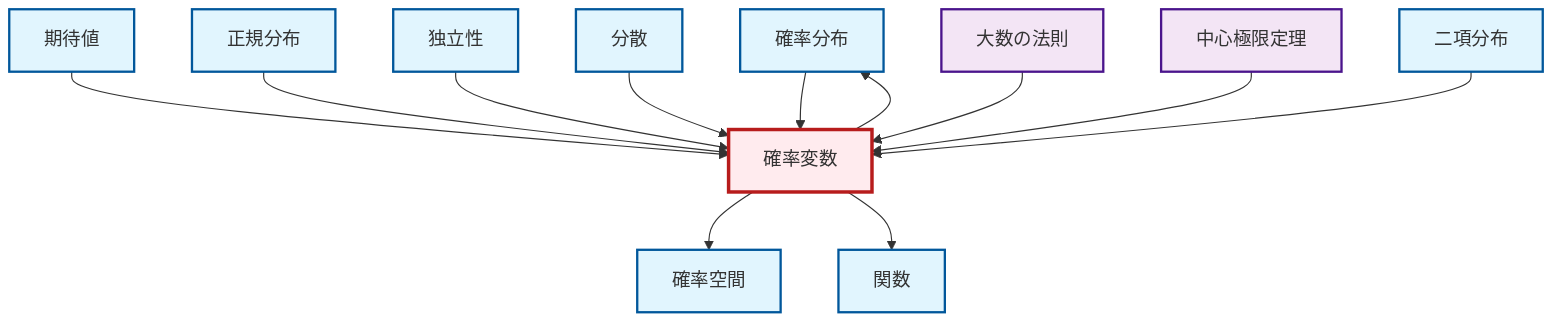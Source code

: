 graph TD
    classDef definition fill:#e1f5fe,stroke:#01579b,stroke-width:2px
    classDef theorem fill:#f3e5f5,stroke:#4a148c,stroke-width:2px
    classDef axiom fill:#fff3e0,stroke:#e65100,stroke-width:2px
    classDef example fill:#e8f5e9,stroke:#1b5e20,stroke-width:2px
    classDef current fill:#ffebee,stroke:#b71c1c,stroke-width:3px
    def-probability-distribution["確率分布"]:::definition
    def-expectation["期待値"]:::definition
    thm-law-of-large-numbers["大数の法則"]:::theorem
    thm-central-limit["中心極限定理"]:::theorem
    def-independence["独立性"]:::definition
    def-normal-distribution["正規分布"]:::definition
    def-variance["分散"]:::definition
    def-function["関数"]:::definition
    def-random-variable["確率変数"]:::definition
    def-binomial-distribution["二項分布"]:::definition
    def-probability-space["確率空間"]:::definition
    def-expectation --> def-random-variable
    def-probability-distribution --> def-random-variable
    def-random-variable --> def-probability-space
    def-random-variable --> def-function
    def-normal-distribution --> def-random-variable
    def-independence --> def-random-variable
    def-variance --> def-random-variable
    def-random-variable --> def-probability-distribution
    thm-law-of-large-numbers --> def-random-variable
    thm-central-limit --> def-random-variable
    def-binomial-distribution --> def-random-variable
    class def-random-variable current